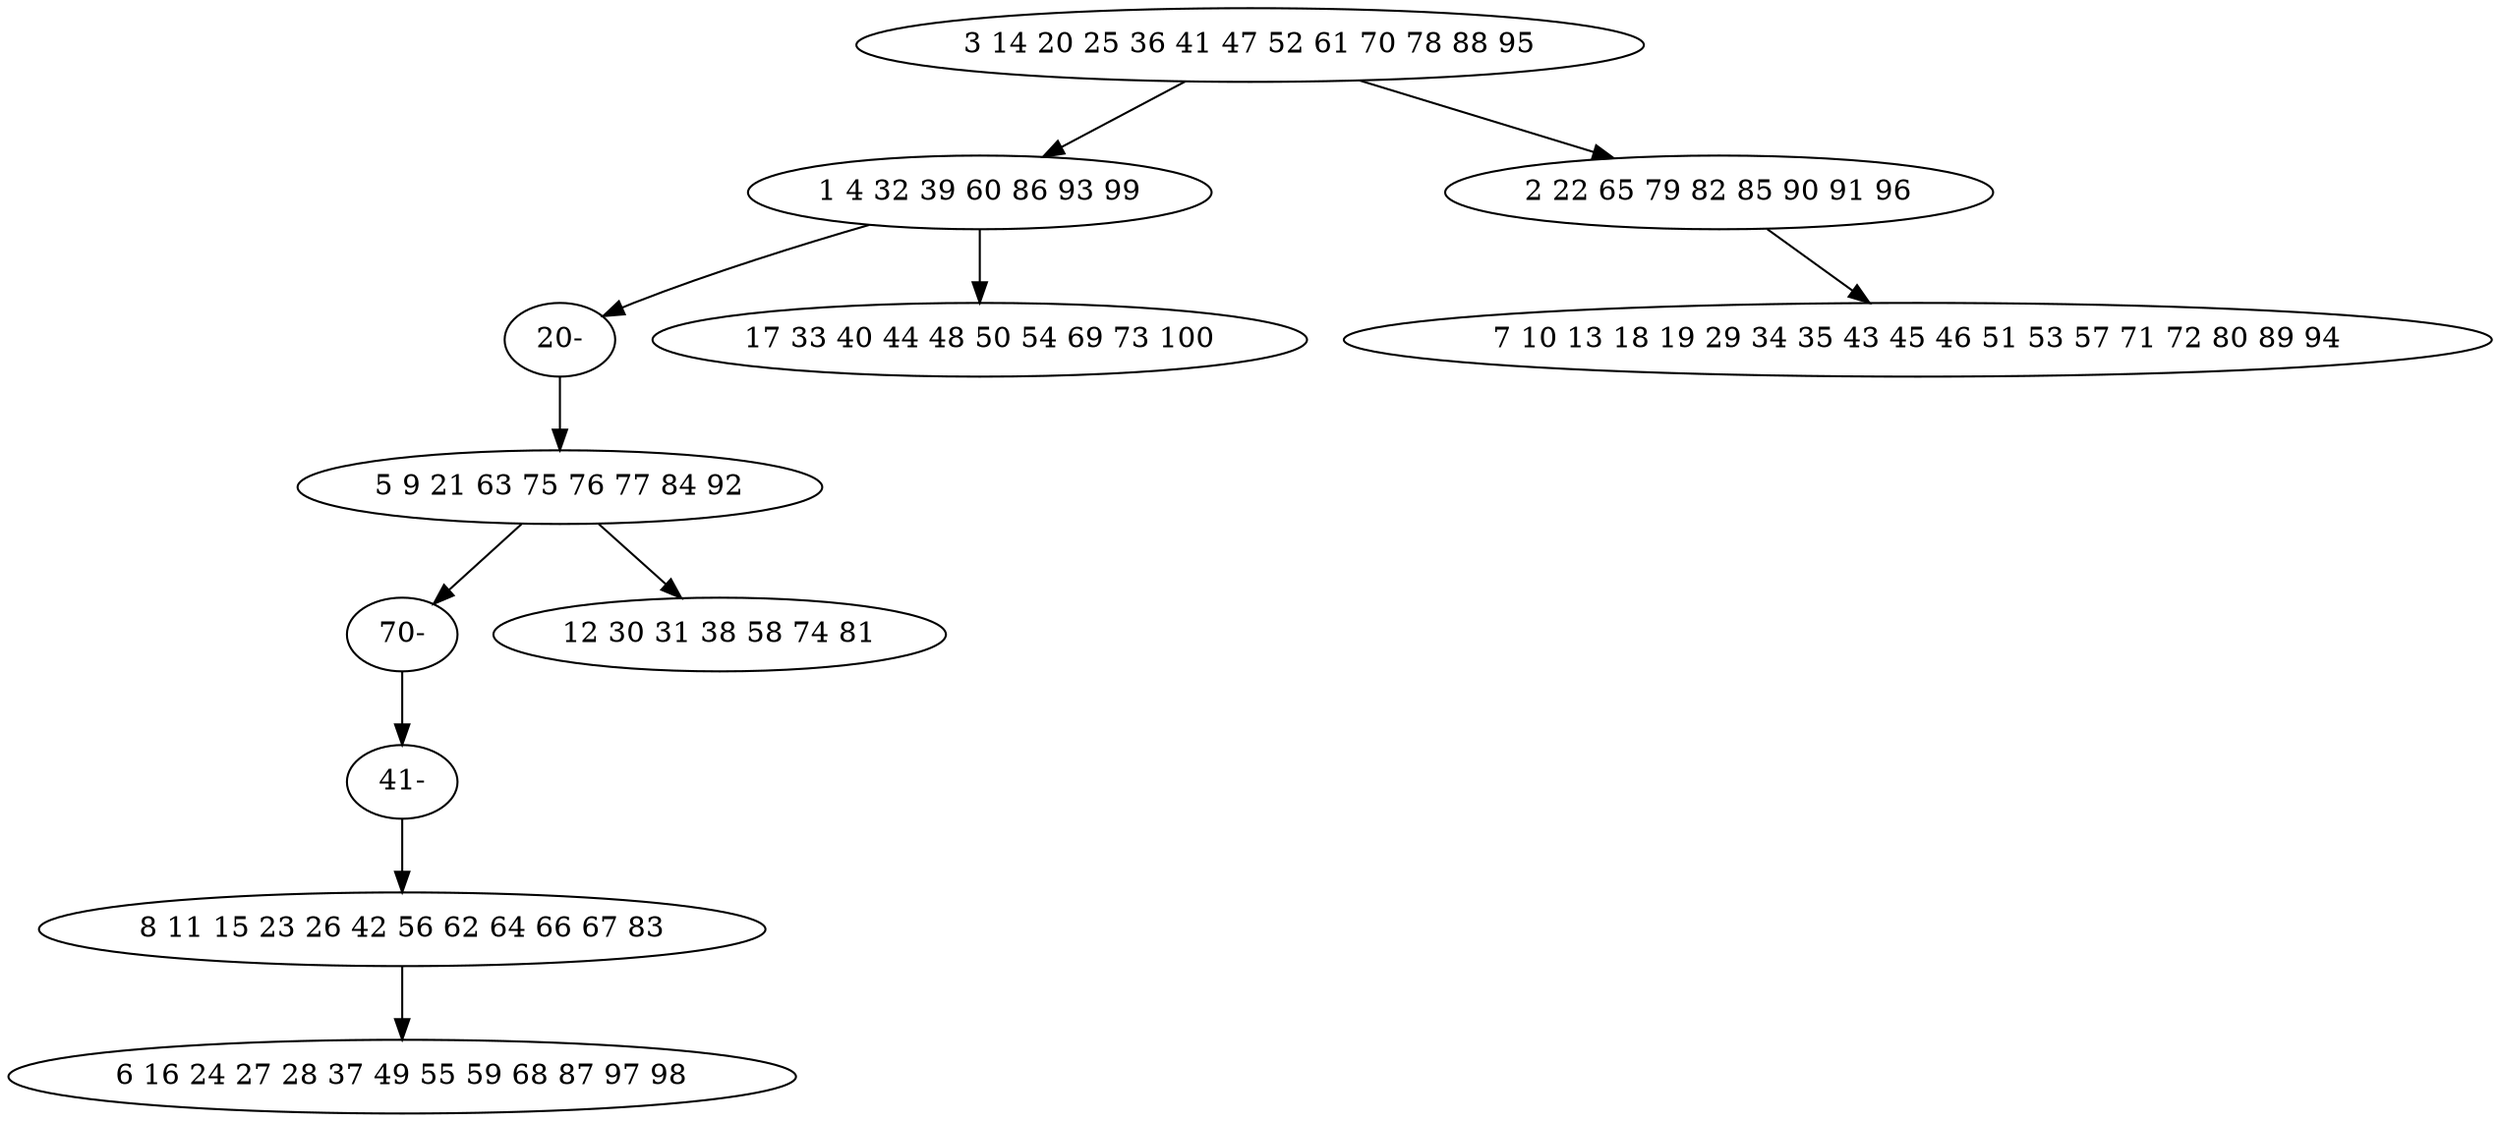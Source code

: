 digraph true_tree {
	"0" -> "1"
	"1" -> "11"
	"2" -> "9"
	"0" -> "4"
	"1" -> "5"
	"2" -> "6"
	"3" -> "7"
	"4" -> "8"
	"9" -> "10"
	"10" -> "3"
	"11" -> "2"
	"0" [label="3 14 20 25 36 41 47 52 61 70 78 88 95"];
	"1" [label="1 4 32 39 60 86 93 99"];
	"2" [label="5 9 21 63 75 76 77 84 92"];
	"3" [label="8 11 15 23 26 42 56 62 64 66 67 83"];
	"4" [label="2 22 65 79 82 85 90 91 96"];
	"5" [label="17 33 40 44 48 50 54 69 73 100"];
	"6" [label="12 30 31 38 58 74 81"];
	"7" [label="6 16 24 27 28 37 49 55 59 68 87 97 98"];
	"8" [label="7 10 13 18 19 29 34 35 43 45 46 51 53 57 71 72 80 89 94"];
	"9" [label="70-"];
	"10" [label="41-"];
	"11" [label="20-"];
}
